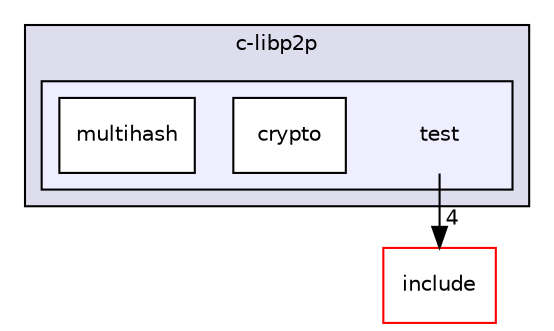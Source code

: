 digraph "prerequisites/c-libp2p/test" {
  compound=true
  node [ fontsize="10", fontname="Helvetica"];
  edge [ labelfontsize="10", labelfontname="Helvetica"];
  subgraph clusterdir_d3dc2089ddf61d8be1e3bff92bba4632 {
    graph [ bgcolor="#ddddee", pencolor="black", label="c-libp2p" fontname="Helvetica", fontsize="10", URL="dir_d3dc2089ddf61d8be1e3bff92bba4632.html"]
  subgraph clusterdir_a9321552cff790b8d64aaa82da78c570 {
    graph [ bgcolor="#eeeeff", pencolor="black", label="" URL="dir_a9321552cff790b8d64aaa82da78c570.html"];
    dir_a9321552cff790b8d64aaa82da78c570 [shape=plaintext label="test"];
    dir_7d26235c857fb9e5d1fb12d3b3c06ee3 [shape=box label="crypto" color="black" fillcolor="white" style="filled" URL="dir_7d26235c857fb9e5d1fb12d3b3c06ee3.html"];
    dir_421e3cce6fdc9ac549f48ebeeba83417 [shape=box label="multihash" color="black" fillcolor="white" style="filled" URL="dir_421e3cce6fdc9ac549f48ebeeba83417.html"];
  }
  }
  dir_cc29cad4378de7015a7283c1cd2ac4e7 [shape=box label="include" fillcolor="white" style="filled" color="red" URL="dir_cc29cad4378de7015a7283c1cd2ac4e7.html"];
  dir_a9321552cff790b8d64aaa82da78c570->dir_cc29cad4378de7015a7283c1cd2ac4e7 [headlabel="4", labeldistance=1.5 headhref="dir_000375_000070.html"];
}
